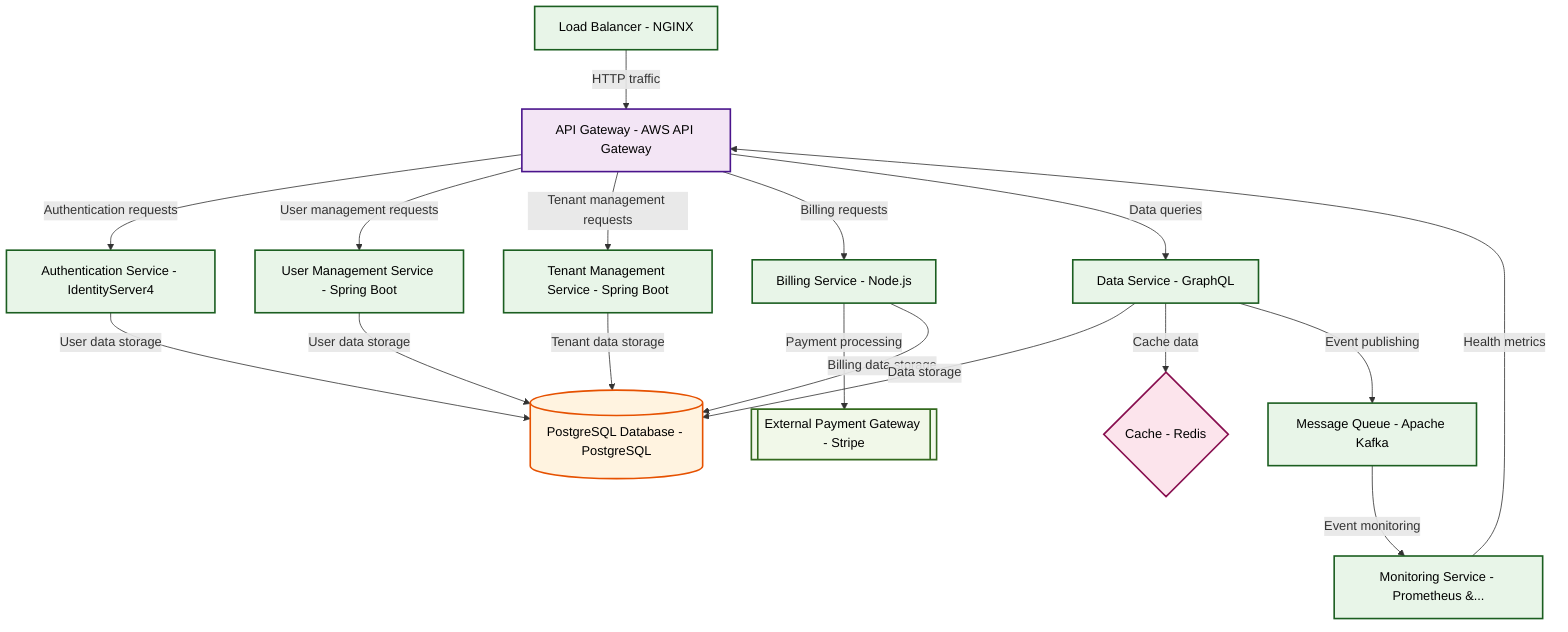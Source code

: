 graph TB

    %% Professional Software Architecture Styling
    classDef userInterface fill:#e1f5fe,stroke:#01579b,stroke-width:2px,color:#000
    classDef apiLayer fill:#f3e5f5,stroke:#4a148c,stroke-width:2px,color:#000
    classDef service fill:#e8f5e8,stroke:#1b5e20,stroke-width:2px,color:#000
    classDef database fill:#fff3e0,stroke:#e65100,stroke-width:2px,color:#000
    classDef cache fill:#fce4ec,stroke:#880e4f,stroke-width:2px,color:#000
    classDef external fill:#f1f8e9,stroke:#33691e,stroke-width:2px,color:#000

    lb1[Load Balancer - NGINX]
    api_gateway[API Gateway - AWS API Gateway]
    auth_service[Authentication Service - IdentityServer4]
    user_service[User Management Service - Spring Boot]
    tenant_service[Tenant Management Service - Spring Boot]
    billing_service[Billing Service - Node.js]
    data_service[Data Service - GraphQL]
    postgres_db[(PostgreSQL Database - PostgreSQL)]
    redis_cache{Cache - Redis}
    message_queue[Message Queue - Apache Kafka]
    monitoring_service[Monitoring Service - Prometheus &...]
    external_payment_gateway[[External Payment Gateway - Stripe]]

    lb1 -->|HTTP traffic| api_gateway
    api_gateway -->|Authentication requests| auth_service
    api_gateway -->|User management requests| user_service
    api_gateway -->|Tenant management requests| tenant_service
    api_gateway -->|Billing requests| billing_service
    api_gateway -->|Data queries| data_service
    auth_service -->|User data storage| postgres_db
    user_service -->|User data storage| postgres_db
    tenant_service -->|Tenant data storage| postgres_db
    billing_service -->|Payment processing| external_payment_gateway
    billing_service -->|Billing data storage| postgres_db
    data_service -->|Data storage| postgres_db
    data_service -->|Cache data| redis_cache
    data_service -->|Event publishing| message_queue
    message_queue -->|Event monitoring| monitoring_service
    monitoring_service -->|Health metrics| api_gateway

    class lb1 service
    class api_gateway apiLayer
    class auth_service service
    class user_service service
    class tenant_service service
    class billing_service service
    class data_service service
    class postgres_db database
    class redis_cache cache
    class message_queue service
    class monitoring_service service
    class external_payment_gateway external